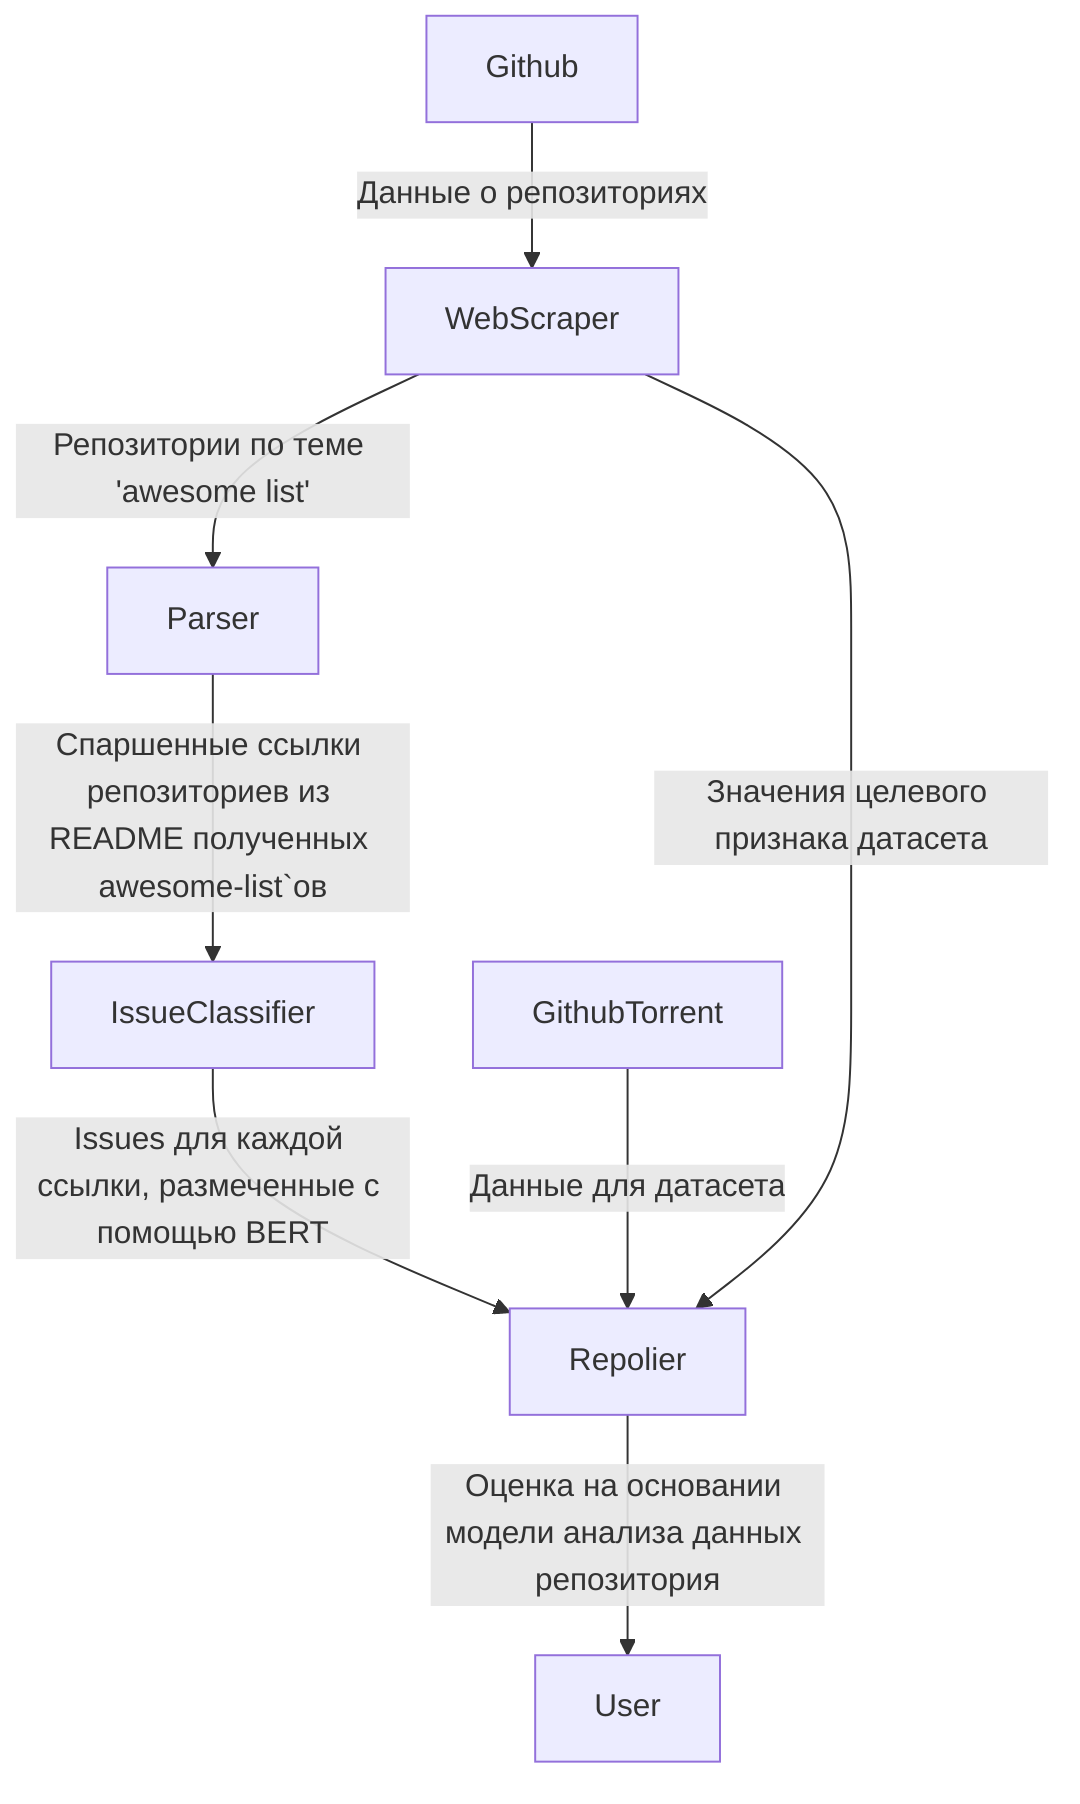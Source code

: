 graph TD;
    G[Github] --> |Данные о репозиториях| WS[WebScraper];

    WS --> |Репозитории по теме 'awesome list'| P[Parser];

    P --> |Спаршенные ссылки репозиториев из README полученных awesome-list`ов| IC[IssueClassifier];
    IC --> |Issues для каждой ссылки, размеченные с помощью BERT| R[Repolier];

    GH[GithubTorrent] --> |Данные для датасета| R;
    WS --> |Значения целевого признака датасета| R;
    R --> |Оценка на основании модели анализа данных репозитория| User;